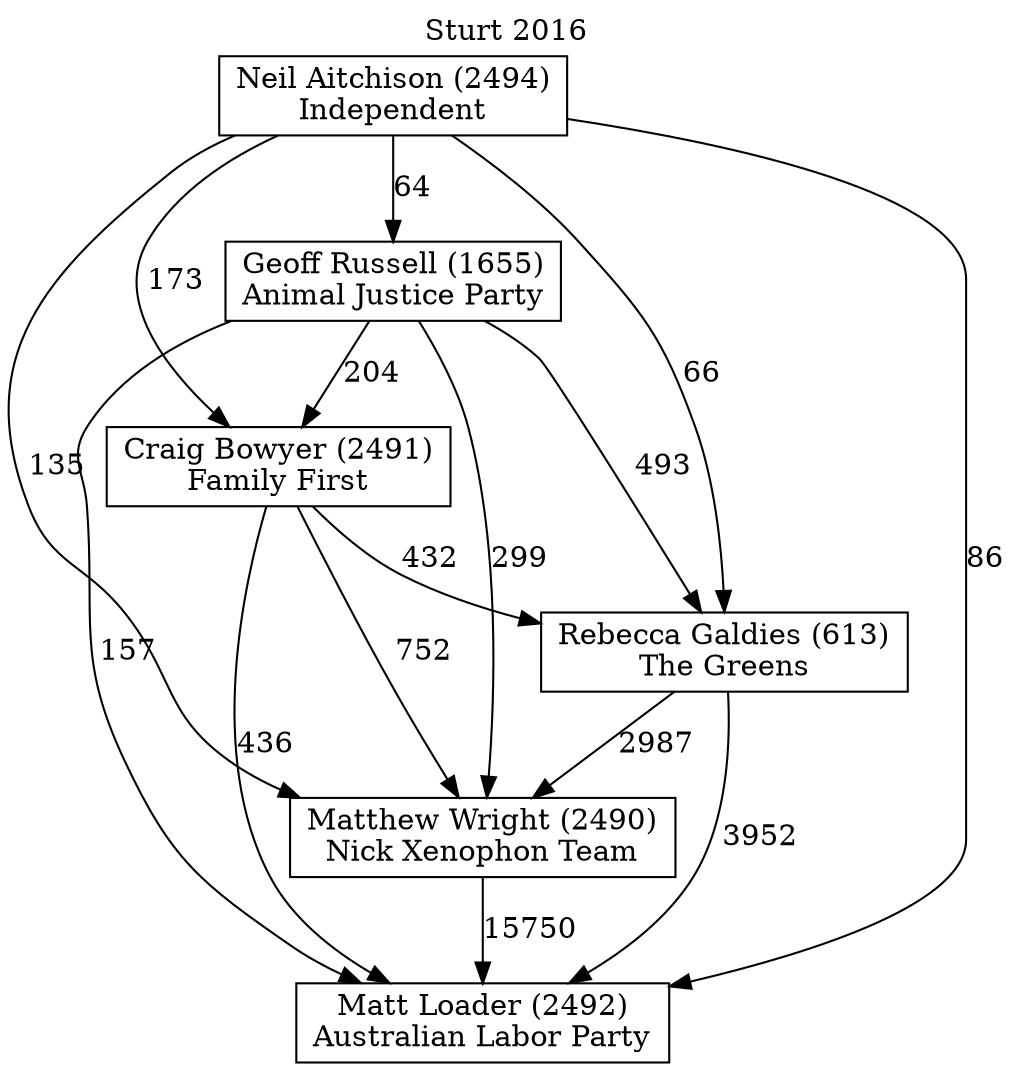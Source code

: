 // House preference flow
digraph "Matt Loader (2492)_Sturt_2016" {
	graph [label="Sturt 2016" labelloc=t mclimit=10]
	node [shape=box]
	"Craig Bowyer (2491)" [label="Craig Bowyer (2491)
Family First"]
	"Geoff Russell (1655)" [label="Geoff Russell (1655)
Animal Justice Party"]
	"Matt Loader (2492)" [label="Matt Loader (2492)
Australian Labor Party"]
	"Matthew Wright (2490)" [label="Matthew Wright (2490)
Nick Xenophon Team"]
	"Neil Aitchison (2494)" [label="Neil Aitchison (2494)
Independent"]
	"Rebecca Galdies (613)" [label="Rebecca Galdies (613)
The Greens"]
	"Craig Bowyer (2491)" -> "Matt Loader (2492)" [label=436]
	"Craig Bowyer (2491)" -> "Matthew Wright (2490)" [label=752]
	"Craig Bowyer (2491)" -> "Rebecca Galdies (613)" [label=432]
	"Geoff Russell (1655)" -> "Craig Bowyer (2491)" [label=204]
	"Geoff Russell (1655)" -> "Matt Loader (2492)" [label=157]
	"Geoff Russell (1655)" -> "Matthew Wright (2490)" [label=299]
	"Geoff Russell (1655)" -> "Rebecca Galdies (613)" [label=493]
	"Matthew Wright (2490)" -> "Matt Loader (2492)" [label=15750]
	"Neil Aitchison (2494)" -> "Craig Bowyer (2491)" [label=173]
	"Neil Aitchison (2494)" -> "Geoff Russell (1655)" [label=64]
	"Neil Aitchison (2494)" -> "Matt Loader (2492)" [label=86]
	"Neil Aitchison (2494)" -> "Matthew Wright (2490)" [label=135]
	"Neil Aitchison (2494)" -> "Rebecca Galdies (613)" [label=66]
	"Rebecca Galdies (613)" -> "Matt Loader (2492)" [label=3952]
	"Rebecca Galdies (613)" -> "Matthew Wright (2490)" [label=2987]
}
